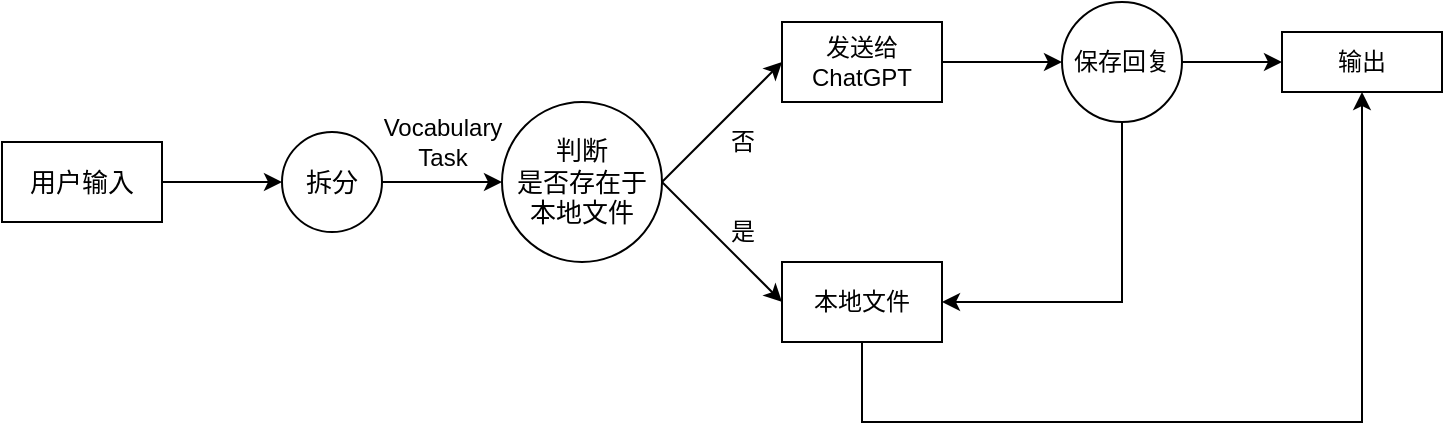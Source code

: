 <mxfile version="22.0.3" type="device">
  <diagram name="第 1 页" id="g8Kgou6owynb-x0mQdQG">
    <mxGraphModel dx="844" dy="854" grid="1" gridSize="10" guides="1" tooltips="1" connect="1" arrows="1" fold="1" page="1" pageScale="1" pageWidth="850" pageHeight="1100" math="0" shadow="0">
      <root>
        <mxCell id="0" />
        <mxCell id="1" parent="0" />
        <mxCell id="UP3TSM1xT_B-NhJawob6-3" value="" style="edgeStyle=orthogonalEdgeStyle;rounded=0;orthogonalLoop=1;jettySize=auto;html=1;" edge="1" parent="1" source="UP3TSM1xT_B-NhJawob6-1" target="UP3TSM1xT_B-NhJawob6-2">
          <mxGeometry relative="1" as="geometry" />
        </mxCell>
        <mxCell id="UP3TSM1xT_B-NhJawob6-1" value="用户输入" style="rounded=0;whiteSpace=wrap;html=1;strokeWidth=1;fontSize=13;" vertex="1" parent="1">
          <mxGeometry x="30" y="500" width="80" height="40" as="geometry" />
        </mxCell>
        <mxCell id="UP3TSM1xT_B-NhJawob6-15" value="" style="edgeStyle=orthogonalEdgeStyle;rounded=0;orthogonalLoop=1;jettySize=auto;html=1;" edge="1" parent="1" source="UP3TSM1xT_B-NhJawob6-2" target="UP3TSM1xT_B-NhJawob6-4">
          <mxGeometry relative="1" as="geometry" />
        </mxCell>
        <mxCell id="UP3TSM1xT_B-NhJawob6-2" value="拆分" style="ellipse;whiteSpace=wrap;html=1;fontSize=13;rounded=0;strokeWidth=1;" vertex="1" parent="1">
          <mxGeometry x="170" y="495" width="50" height="50" as="geometry" />
        </mxCell>
        <mxCell id="UP3TSM1xT_B-NhJawob6-4" value="判断&lt;br&gt;是否存在于&lt;br&gt;本地文件" style="ellipse;whiteSpace=wrap;html=1;fontSize=13;rounded=0;strokeWidth=1;" vertex="1" parent="1">
          <mxGeometry x="280" y="480" width="80" height="80" as="geometry" />
        </mxCell>
        <mxCell id="UP3TSM1xT_B-NhJawob6-17" value="" style="edgeStyle=orthogonalEdgeStyle;rounded=0;orthogonalLoop=1;jettySize=auto;html=1;" edge="1" parent="1" source="UP3TSM1xT_B-NhJawob6-9" target="UP3TSM1xT_B-NhJawob6-16">
          <mxGeometry relative="1" as="geometry" />
        </mxCell>
        <mxCell id="UP3TSM1xT_B-NhJawob6-9" value="发送给ChatGPT" style="rounded=0;whiteSpace=wrap;html=1;" vertex="1" parent="1">
          <mxGeometry x="420" y="440" width="80" height="40" as="geometry" />
        </mxCell>
        <mxCell id="UP3TSM1xT_B-NhJawob6-21" style="edgeStyle=orthogonalEdgeStyle;rounded=0;orthogonalLoop=1;jettySize=auto;html=1;entryX=0.5;entryY=1;entryDx=0;entryDy=0;" edge="1" parent="1" source="UP3TSM1xT_B-NhJawob6-10" target="UP3TSM1xT_B-NhJawob6-19">
          <mxGeometry relative="1" as="geometry">
            <Array as="points">
              <mxPoint x="460" y="640" />
              <mxPoint x="710" y="640" />
            </Array>
          </mxGeometry>
        </mxCell>
        <mxCell id="UP3TSM1xT_B-NhJawob6-10" value="本地文件" style="rounded=0;whiteSpace=wrap;html=1;" vertex="1" parent="1">
          <mxGeometry x="420" y="560" width="80" height="40" as="geometry" />
        </mxCell>
        <mxCell id="UP3TSM1xT_B-NhJawob6-12" value="" style="endArrow=classic;html=1;rounded=0;exitX=1;exitY=0.5;exitDx=0;exitDy=0;entryX=0;entryY=0.5;entryDx=0;entryDy=0;" edge="1" parent="1" source="UP3TSM1xT_B-NhJawob6-4" target="UP3TSM1xT_B-NhJawob6-9">
          <mxGeometry width="50" height="50" relative="1" as="geometry">
            <mxPoint x="410" y="620" as="sourcePoint" />
            <mxPoint x="460" y="570" as="targetPoint" />
          </mxGeometry>
        </mxCell>
        <mxCell id="UP3TSM1xT_B-NhJawob6-13" value="" style="endArrow=classic;html=1;rounded=0;exitX=1;exitY=0.5;exitDx=0;exitDy=0;entryX=0;entryY=0.5;entryDx=0;entryDy=0;" edge="1" parent="1" source="UP3TSM1xT_B-NhJawob6-4" target="UP3TSM1xT_B-NhJawob6-10">
          <mxGeometry width="50" height="50" relative="1" as="geometry">
            <mxPoint x="370" y="530" as="sourcePoint" />
            <mxPoint x="430" y="490" as="targetPoint" />
          </mxGeometry>
        </mxCell>
        <mxCell id="UP3TSM1xT_B-NhJawob6-18" style="edgeStyle=orthogonalEdgeStyle;rounded=0;orthogonalLoop=1;jettySize=auto;html=1;entryX=1;entryY=0.5;entryDx=0;entryDy=0;" edge="1" parent="1" source="UP3TSM1xT_B-NhJawob6-16" target="UP3TSM1xT_B-NhJawob6-10">
          <mxGeometry relative="1" as="geometry">
            <Array as="points">
              <mxPoint x="590" y="580" />
            </Array>
          </mxGeometry>
        </mxCell>
        <mxCell id="UP3TSM1xT_B-NhJawob6-20" value="" style="edgeStyle=orthogonalEdgeStyle;rounded=0;orthogonalLoop=1;jettySize=auto;html=1;" edge="1" parent="1" source="UP3TSM1xT_B-NhJawob6-16" target="UP3TSM1xT_B-NhJawob6-19">
          <mxGeometry relative="1" as="geometry" />
        </mxCell>
        <mxCell id="UP3TSM1xT_B-NhJawob6-16" value="保存回复" style="ellipse;whiteSpace=wrap;html=1;rounded=0;" vertex="1" parent="1">
          <mxGeometry x="560" y="430" width="60" height="60" as="geometry" />
        </mxCell>
        <mxCell id="UP3TSM1xT_B-NhJawob6-19" value="输出" style="whiteSpace=wrap;html=1;rounded=0;" vertex="1" parent="1">
          <mxGeometry x="670" y="445" width="80" height="30" as="geometry" />
        </mxCell>
        <mxCell id="UP3TSM1xT_B-NhJawob6-23" value="Vocabulary&lt;br&gt;Task" style="text;html=1;align=center;verticalAlign=middle;resizable=0;points=[];autosize=1;strokeColor=none;fillColor=none;" vertex="1" parent="1">
          <mxGeometry x="210" y="480" width="80" height="40" as="geometry" />
        </mxCell>
        <mxCell id="UP3TSM1xT_B-NhJawob6-24" value="是" style="text;html=1;align=center;verticalAlign=middle;resizable=0;points=[];autosize=1;strokeColor=none;fillColor=none;" vertex="1" parent="1">
          <mxGeometry x="380" y="530" width="40" height="30" as="geometry" />
        </mxCell>
        <mxCell id="UP3TSM1xT_B-NhJawob6-26" value="否" style="text;html=1;align=center;verticalAlign=middle;resizable=0;points=[];autosize=1;strokeColor=none;fillColor=none;" vertex="1" parent="1">
          <mxGeometry x="380" y="485" width="40" height="30" as="geometry" />
        </mxCell>
      </root>
    </mxGraphModel>
  </diagram>
</mxfile>
